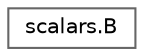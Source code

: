 digraph "Graphical Class Hierarchy"
{
 // LATEX_PDF_SIZE
  bgcolor="transparent";
  edge [fontname=Helvetica,fontsize=10,labelfontname=Helvetica,labelfontsize=10];
  node [fontname=Helvetica,fontsize=10,shape=box,height=0.2,width=0.4];
  rankdir="LR";
  Node0 [id="Node000000",label="scalars.B",height=0.2,width=0.4,color="grey40", fillcolor="white", style="filled",URL="$df/d9f/classscalars_1_1B.html",tooltip=" "];
}
